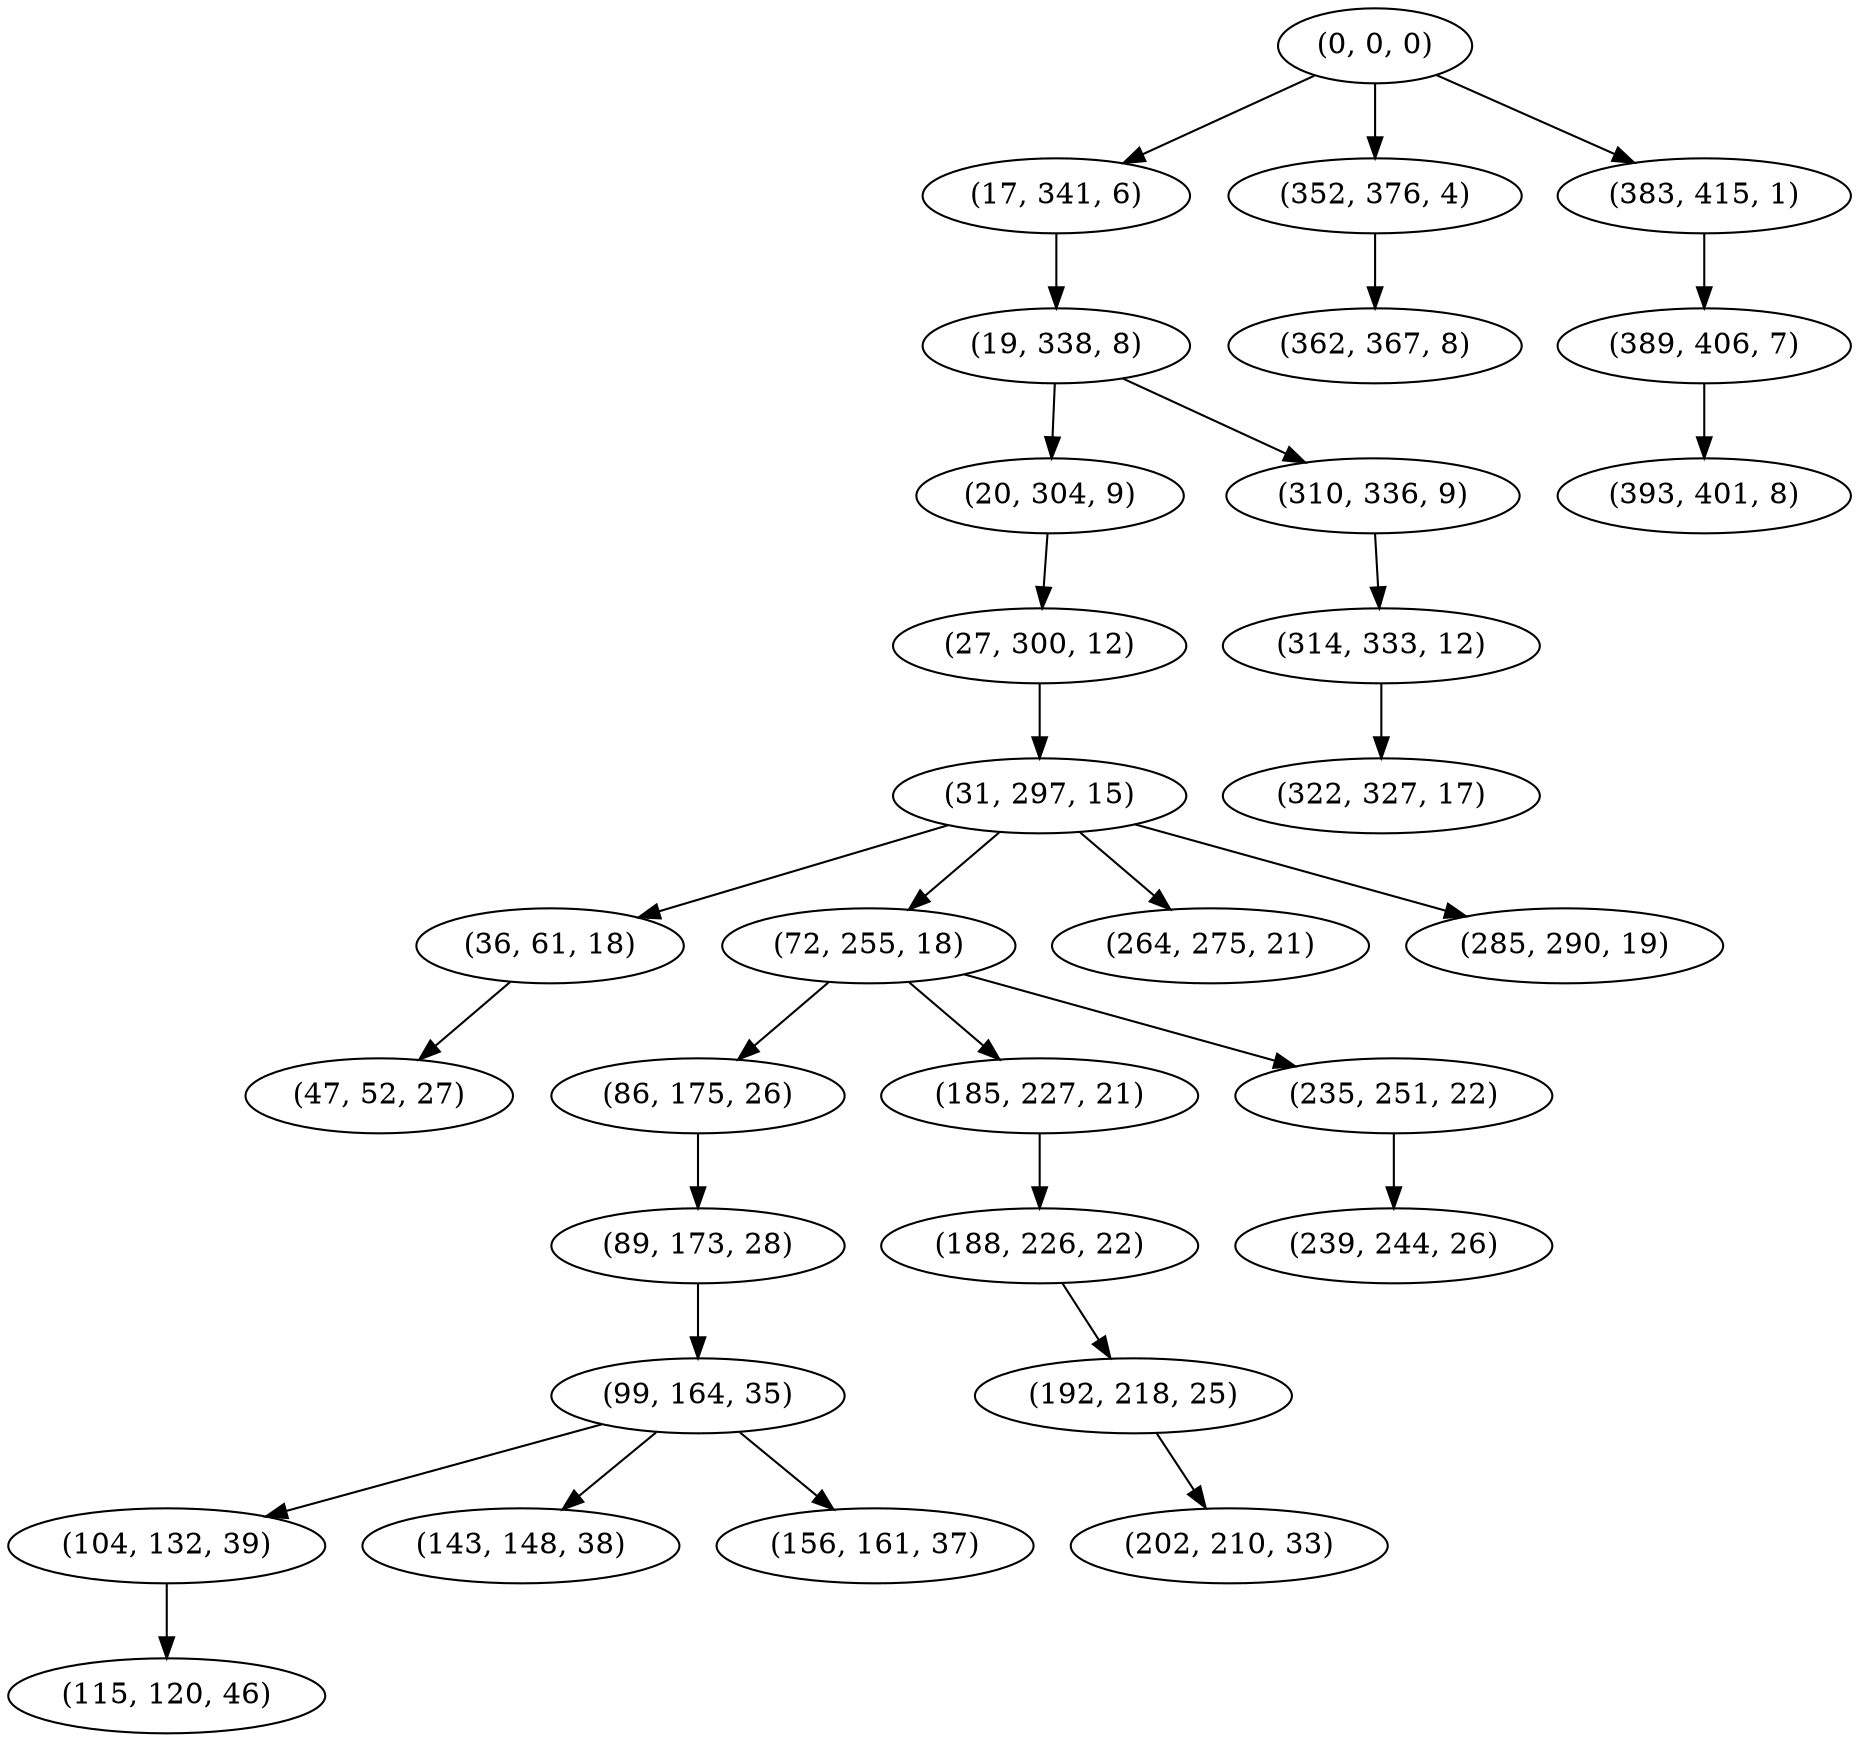 digraph tree {
    "(0, 0, 0)";
    "(17, 341, 6)";
    "(19, 338, 8)";
    "(20, 304, 9)";
    "(27, 300, 12)";
    "(31, 297, 15)";
    "(36, 61, 18)";
    "(47, 52, 27)";
    "(72, 255, 18)";
    "(86, 175, 26)";
    "(89, 173, 28)";
    "(99, 164, 35)";
    "(104, 132, 39)";
    "(115, 120, 46)";
    "(143, 148, 38)";
    "(156, 161, 37)";
    "(185, 227, 21)";
    "(188, 226, 22)";
    "(192, 218, 25)";
    "(202, 210, 33)";
    "(235, 251, 22)";
    "(239, 244, 26)";
    "(264, 275, 21)";
    "(285, 290, 19)";
    "(310, 336, 9)";
    "(314, 333, 12)";
    "(322, 327, 17)";
    "(352, 376, 4)";
    "(362, 367, 8)";
    "(383, 415, 1)";
    "(389, 406, 7)";
    "(393, 401, 8)";
    "(0, 0, 0)" -> "(17, 341, 6)";
    "(0, 0, 0)" -> "(352, 376, 4)";
    "(0, 0, 0)" -> "(383, 415, 1)";
    "(17, 341, 6)" -> "(19, 338, 8)";
    "(19, 338, 8)" -> "(20, 304, 9)";
    "(19, 338, 8)" -> "(310, 336, 9)";
    "(20, 304, 9)" -> "(27, 300, 12)";
    "(27, 300, 12)" -> "(31, 297, 15)";
    "(31, 297, 15)" -> "(36, 61, 18)";
    "(31, 297, 15)" -> "(72, 255, 18)";
    "(31, 297, 15)" -> "(264, 275, 21)";
    "(31, 297, 15)" -> "(285, 290, 19)";
    "(36, 61, 18)" -> "(47, 52, 27)";
    "(72, 255, 18)" -> "(86, 175, 26)";
    "(72, 255, 18)" -> "(185, 227, 21)";
    "(72, 255, 18)" -> "(235, 251, 22)";
    "(86, 175, 26)" -> "(89, 173, 28)";
    "(89, 173, 28)" -> "(99, 164, 35)";
    "(99, 164, 35)" -> "(104, 132, 39)";
    "(99, 164, 35)" -> "(143, 148, 38)";
    "(99, 164, 35)" -> "(156, 161, 37)";
    "(104, 132, 39)" -> "(115, 120, 46)";
    "(185, 227, 21)" -> "(188, 226, 22)";
    "(188, 226, 22)" -> "(192, 218, 25)";
    "(192, 218, 25)" -> "(202, 210, 33)";
    "(235, 251, 22)" -> "(239, 244, 26)";
    "(310, 336, 9)" -> "(314, 333, 12)";
    "(314, 333, 12)" -> "(322, 327, 17)";
    "(352, 376, 4)" -> "(362, 367, 8)";
    "(383, 415, 1)" -> "(389, 406, 7)";
    "(389, 406, 7)" -> "(393, 401, 8)";
}
